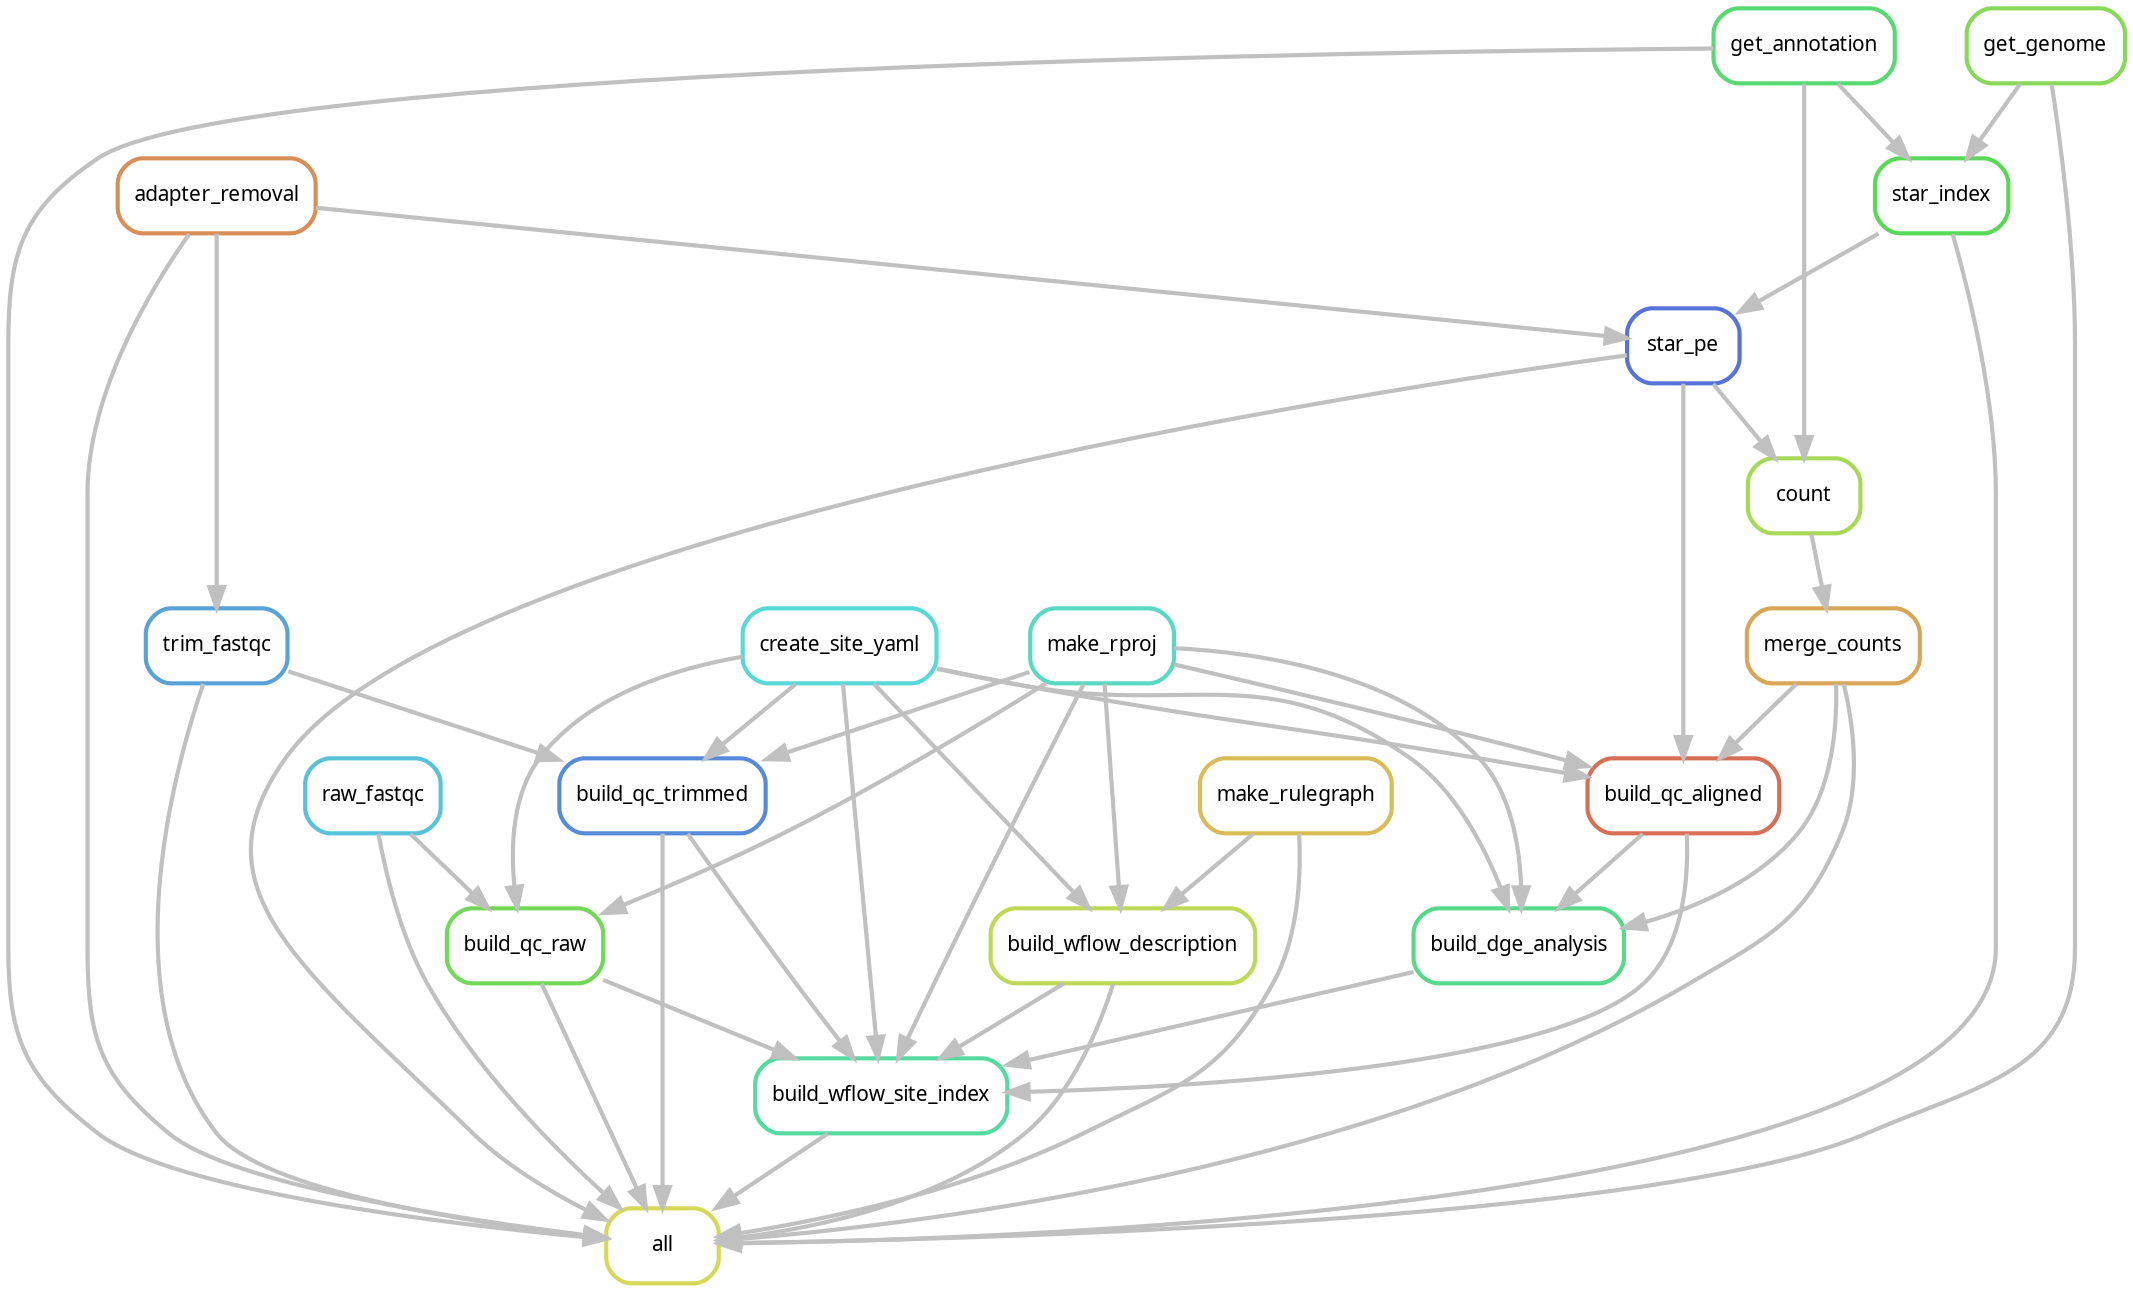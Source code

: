 digraph snakemake_dag {
    graph[bgcolor=white, margin=0];
    node[shape=box, style=rounded, fontname=sans,                 fontsize=10, penwidth=2];
    edge[penwidth=2, color=grey];
	0[label = "all", color = "0.17 0.6 0.85", style="rounded"];
	1[label = "trim_fastqc", color = "0.57 0.6 0.85", style="rounded"];
	2[label = "star_pe", color = "0.63 0.6 0.85", style="rounded"];
	3[label = "adapter_removal", color = "0.07 0.6 0.85", style="rounded"];
	4[label = "raw_fastqc", color = "0.53 0.6 0.85", style="rounded"];
	5[label = "build_qc_trimmed", color = "0.60 0.6 0.85", style="rounded"];
	6[label = "merge_counts", color = "0.10 0.6 0.85", style="rounded"];
	7[label = "build_wflow_site_index", color = "0.43 0.6 0.85", style="rounded"];
	8[label = "get_annotation", color = "0.37 0.6 0.85", style="rounded"];
	9[label = "get_genome", color = "0.27 0.6 0.85", style="rounded"];
	10[label = "make_rulegraph", color = "0.13 0.6 0.85", style="rounded"];
	11[label = "star_index", color = "0.33 0.6 0.85", style="rounded"];
	12[label = "build_qc_raw", color = "0.30 0.6 0.85", style="rounded"];
	13[label = "build_wflow_description", color = "0.20 0.6 0.85", style="rounded"];
	14[label = "create_site_yaml", color = "0.50 0.6 0.85", style="rounded"];
	15[label = "make_rproj", color = "0.47 0.6 0.85", style="rounded"];
	16[label = "count", color = "0.23 0.6 0.85", style="rounded"];
	17[label = "build_qc_aligned", color = "0.03 0.6 0.85", style="rounded"];
	18[label = "build_dge_analysis", color = "0.40 0.6 0.85", style="rounded"];
	3 -> 0
	6 -> 0
	10 -> 0
	13 -> 0
	9 -> 0
	12 -> 0
	11 -> 0
	8 -> 0
	7 -> 0
	4 -> 0
	1 -> 0
	5 -> 0
	2 -> 0
	3 -> 1
	11 -> 2
	3 -> 2
	15 -> 5
	14 -> 5
	1 -> 5
	16 -> 6
	17 -> 7
	12 -> 7
	18 -> 7
	15 -> 7
	14 -> 7
	5 -> 7
	13 -> 7
	9 -> 11
	8 -> 11
	15 -> 12
	14 -> 12
	4 -> 12
	15 -> 13
	10 -> 13
	14 -> 13
	8 -> 16
	2 -> 16
	15 -> 17
	14 -> 17
	6 -> 17
	2 -> 17
	15 -> 18
	17 -> 18
	14 -> 18
	6 -> 18
}            

